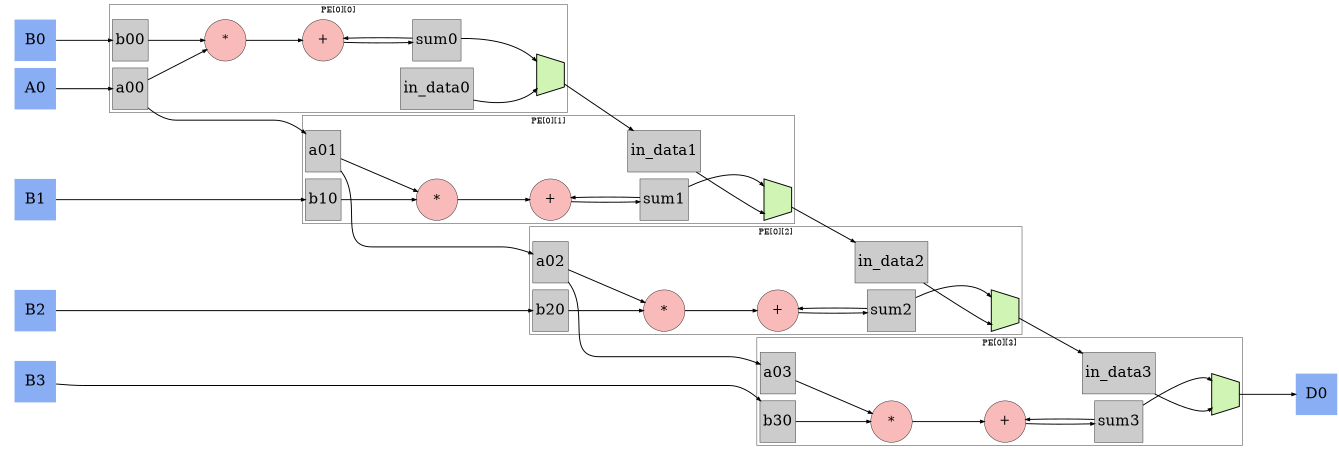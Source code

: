 // neato -n -l shapes.ps lab4.dot | gvpr -c -fnbb.g | neato -n -Tps -l shapes.ps > lab4.ps && pstopdf lab4.ps && pdfcrop lab4.pdf && mv lab4-crop.pdf lab4.pdf
// amazing gvpr patch http://graphviz.996277.n3.nabble.com/node-positioning-using-neato-vs-fdp-td2300.html
digraph lab4 {
  rankdir=LR;
  size="10,3";
//  splines=ortho
  edge [minlen=4,penwidth=2.5];
  {node [width=1.5, height=1.5, shape = diain, orientation=0, style="filled",
       fillcolor="#8aaef4",penwidth=2.5, fontsize=40,
       pos="0,-150!",peripheries=0]; A0;}
  {node [width=1.5, height=1.5, shape = diaintop, orientation=0, style="filled",
       fillcolor="#8aaef4",penwidth=2.5, fontsize=40,
       pos="400,0!", peripheries=0]; B0;}
  {node [width=1.5, height=1.5, shape = diaintop, orientation=0, style="filled",
       fillcolor="#8aaef4",penwidth=2.5, fontsize=40,
       pos="800,0!", peripheries=0]; B1;}
  {node [width=1.5, height=1.5, shape = diaintop, orientation=0, style="filled",
       fillcolor="#8aaef4",penwidth=2.5, fontsize=40,
       pos="1200,0!", peripheries=0]; B2;}
  {node [width=1.5, height=1.5, shape = diaintop, orientation=0, style="filled",
       fillcolor="#8aaef4",penwidth=2.5, fontsize=40,
       pos="1600,0!", peripheries=0]; B3;}
  {node [width=1.5, height=1.5, shape = diaout, style="filled",
       fillcolor="#8aaef4",penwidth=2.5, fontsize=40,
       pos="1750,-950!", peripheries=0]; D0;}
  // stuff for first cluster
  {node [fixedsize=true, width=1.5, height=1.5, shape = ellipse, style="filled", fillcolor="#f9bbb9", fontsize=31,pos="200,-450!",label="*"]; m00;}
  {node [fixedsize=true, width=1.5, height=1.5, shape = ellipse, style="filled", fillcolor="#f9bbb9", fontsize=35,pos="200,-600!",label="+"]; s00;}
  {node [style=filled,fillcolor="#cccccc",shape=dff,width=1,height=1.5,fontsize=40,pos="200,-800!"]; sum0;}
  {node [style=filled,fillcolor="#cccccc",shape=dff,width=1,height=1.5,fontsize=40,pos="200,-1100!"]; in_data0;}
  {node [style=filled,fillcolor="#cccccc",shape=dff,width=1,height=1.5,fontsize=40,pos="150,-150!"]; a00;}
  {node [style=filled,fillcolor="#cccccc",shape=dff,width=1,height=1.5,fontsize=40,pos="400,-300!"]; b00;}
  {node [label="", style=filled,fillcolor="#d0f4b3", shape=trapezium, orientation=-90, penwidth=2.5,width=1,height=1.5,fontsize=40,pos="300,-950"]; mux0;}
  subgraph cluster_00 {
    a00 -> m00;
    b00 -> m00;
    m00 -> s00;
    s00 -> sum0;
    sum0 -> s00;
    sum0 -> mux0:nw;
    in_data0 -> mux0:sw;
		label = "PE[0][0]";
    fontsize = 21;
    color=black;
	}
  // stuff for second cluster
  {node [fixedsize=true, width=1.5, height=1.5, shape = ellipse, style="filled", fillcolor="#f9bbb9", fontsize=35,pos="600,-450!",label="*"]; m01;}
  {node [fixedsize=true, width=1.5, height=1.5, shape = ellipse, style="filled", fillcolor="#f9bbb9", fontsize=35,pos="600,-600!",label="+"]; s01;}
  {node [style=filled,fillcolor="#cccccc",shape=dff,width=1,height=1.5,fontsize=40,pos="600,-800!"]; sum1;}
  {node [style=filled,fillcolor="#cccccc",shape=dff,width=1,height=1.5,fontsize=40,pos="600,-1100!"]; in_data1;}
  {node [style=filled,fillcolor="#cccccc",shape=dff,width=1,height=1.5,fontsize=40,pos="550,-150!"]; a01;}
  {node [style=filled,fillcolor="#cccccc",shape=dff,width=1,height=1.5,fontsize=40,pos="800,-300!"]; b10;}
  {node [label="", style=filled,fillcolor="#d0f4b3", shape=trapezium, orientation=-90, penwidth=2.5,width=1,height=1.5,fontsize=40,pos="700,-950"]; mux1;}
  subgraph cluster_01 {
    a01 -> m01;
    b10 -> m01;
    m01 -> s01;
    s01 -> sum1;
    sum1 -> s01;
    sum1 -> mux1:nw;
    in_data1 -> mux1:sw;
		label = "PE[0][1]";
    fontsize = 21;
    color=black
  }
  // stuff for thirdcluster
  {node [fixedsize=true, width=1.5, height=1.5, shape = ellipse, style="filled", fillcolor="#f9bbb9", fontsize=35,pos="1000,-450!",label="*"]; m02;}
  {node [fixedsize=true, width=1.5, height=1.5, shape = ellipse, style="filled", fillcolor="#f9bbb9", fontsize=35,pos="1000,-600!",label="+"]; s02;}
  {node [style=filled,fillcolor="#cccccc",shape=dff,width=1,height=1.5,fontsize=40,pos="1000,-800!"]; sum2;}
  {node [style=filled,fillcolor="#cccccc",shape=dff,width=1,height=1.5,fontsize=40,pos="1000,-1100!"]; in_data2;}
  {node [style=filled,fillcolor="#cccccc",shape=dff,width=1,height=1.5,fontsize=40,pos="950,-150!"]; a02;}
  {node [style=filled,fillcolor="#cccccc",shape=dff,width=1,height=1.5,fontsize=40,pos="1200,-300!"]; b20;}
  {node [label="", style=filled,fillcolor="#d0f4b3", shape=trapezium, orientation=-90, penwidth=2.5,width=1,height=1.5,fontsize=40,pos="1100,-950"]; mux2;}
  subgraph cluster_02 {
    a02 -> m02;
    b20 -> m02;
    m02 -> s02;
    sum2 -> s02;
    s02 -> sum2;
    sum2 -> mux2:nw;
    in_data2 -> mux2:sw;
		label = "PE[0][2]";
    fontsize = 21;
    color=black
  }
  // stuff for thirdcluster
  {node [fixedsize=true, width=1.5, height=1.5, shape = ellipse, style="filled", fillcolor="#f9bbb9", fontsize=35,pos="1400,-450!",label="*"]; m03;}
  {node [fixedsize=true, width=1.5, height=1.5, shape = ellipse, style="filled", fillcolor="#f9bbb9", fontsize=35,pos="1400,-600!",label="+"]; s03;}
  {node [style=filled,fillcolor="#cccccc",shape=dff,width=1,height=1.5,fontsize=40,pos="1400,-800!"]; sum3;}
  {node [style=filled,fillcolor="#cccccc",shape=dff,width=1,height=1.5,fontsize=40,pos="1400,-1100!"]; in_data3;}
  {node [style=filled,fillcolor="#cccccc",shape=dff,width=1,height=1.5,fontsize=40,pos="1350,-150!"]; a03;}
  {node [style=filled,fillcolor="#cccccc",shape=dff,width=1,height=1.5,fontsize=40,pos="1600,-300!"]; b30;}
  {node [label="", style=filled,fillcolor="#d0f4b3", shape=trapezium, orientation=-90, penwidth=2.5,width=1,height=1.5,fontsize=40,pos="1500,-950"]; mux3;}
  subgraph cluster_03 {
    a03 -> m03;
    b30 -> m03;
    m03 -> s03;
    s03 -> sum3;
    sum3 -> s03;
    sum3 -> mux3:nw;
    in_data3 -> mux3:sw;
		label = "PE[0][3]";
    fontsize = 21;
    color=black
  }
  A0 -> a00;
  a00 -> a01;
  a01 -> a02;
  a02 -> a03;
  B0 -> b00;
  B1 -> b10;
  B2 -> b20;
  B3 -> b30;

  mux0 -> in_data1;
  mux1 -> in_data2;
  mux2 -> in_data3;
  mux3 -> D0;
  {rank=same; rankdir=LR; B0 -> B1 -> B2 -> B3 [style=invis]}
}
